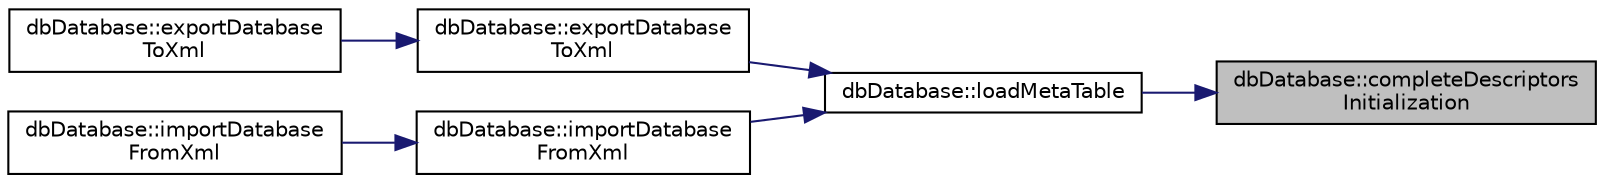 digraph "dbDatabase::completeDescriptorsInitialization"
{
 // INTERACTIVE_SVG=YES
 // LATEX_PDF_SIZE
  edge [fontname="Helvetica",fontsize="10",labelfontname="Helvetica",labelfontsize="10"];
  node [fontname="Helvetica",fontsize="10",shape=record];
  rankdir="RL";
  Node1 [label="dbDatabase::completeDescriptors\lInitialization",height=0.2,width=0.4,color="black", fillcolor="grey75", style="filled", fontcolor="black",tooltip=" "];
  Node1 -> Node2 [dir="back",color="midnightblue",fontsize="10",style="solid"];
  Node2 [label="dbDatabase::loadMetaTable",height=0.2,width=0.4,color="black", fillcolor="white", style="filled",URL="$classdbDatabase.html#a24b285e14f44da5ef855b00aaf3d79a0",tooltip=" "];
  Node2 -> Node3 [dir="back",color="midnightblue",fontsize="10",style="solid"];
  Node3 [label="dbDatabase::exportDatabase\lToXml",height=0.2,width=0.4,color="black", fillcolor="white", style="filled",URL="$classdbDatabase.html#a3f09c9587e354f16b5355a74a9426e8d",tooltip=" "];
  Node3 -> Node4 [dir="back",color="midnightblue",fontsize="10",style="solid"];
  Node4 [label="dbDatabase::exportDatabase\lToXml",height=0.2,width=0.4,color="black", fillcolor="white", style="filled",URL="$classdbDatabase.html#a5cdf49bcebd9ed31b1e766de0cf90145",tooltip=" "];
  Node2 -> Node5 [dir="back",color="midnightblue",fontsize="10",style="solid"];
  Node5 [label="dbDatabase::importDatabase\lFromXml",height=0.2,width=0.4,color="black", fillcolor="white", style="filled",URL="$classdbDatabase.html#a732eb89bfd4a4e5d5d86a86dd7dd93f0",tooltip=" "];
  Node5 -> Node6 [dir="back",color="midnightblue",fontsize="10",style="solid"];
  Node6 [label="dbDatabase::importDatabase\lFromXml",height=0.2,width=0.4,color="black", fillcolor="white", style="filled",URL="$classdbDatabase.html#a143bc9a6e525da2bb8d2972e64f21131",tooltip=" "];
}
